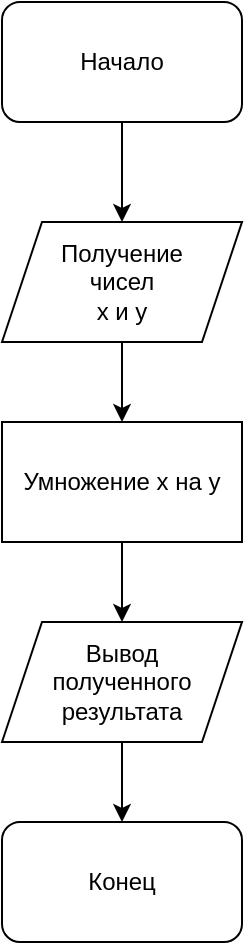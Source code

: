 <mxfile version="15.7.3" type="github"><diagram id="EIAgnzDnd5t5MHS1jYJL" name="Page-1"><mxGraphModel dx="1038" dy="547" grid="1" gridSize="10" guides="1" tooltips="1" connect="1" arrows="1" fold="1" page="1" pageScale="1" pageWidth="827" pageHeight="1169" math="0" shadow="0"><root><mxCell id="0"/><mxCell id="1" parent="0"/><mxCell id="EKVW1PWlciFP4PvNkiXo-1" value="Начало" style="rounded=1;whiteSpace=wrap;html=1;" vertex="1" parent="1"><mxGeometry x="330" y="40" width="120" height="60" as="geometry"/></mxCell><mxCell id="EKVW1PWlciFP4PvNkiXo-7" value="" style="edgeStyle=orthogonalEdgeStyle;rounded=0;orthogonalLoop=1;jettySize=auto;html=1;" edge="1" parent="1" source="EKVW1PWlciFP4PvNkiXo-2" target="EKVW1PWlciFP4PvNkiXo-6"><mxGeometry relative="1" as="geometry"/></mxCell><mxCell id="EKVW1PWlciFP4PvNkiXo-2" value="Получение&lt;br&gt;чисел&lt;br&gt;х и у" style="shape=parallelogram;perimeter=parallelogramPerimeter;whiteSpace=wrap;html=1;fixedSize=1;" vertex="1" parent="1"><mxGeometry x="330" y="150" width="120" height="60" as="geometry"/></mxCell><mxCell id="EKVW1PWlciFP4PvNkiXo-3" value="" style="endArrow=classic;html=1;rounded=0;entryX=0.5;entryY=0;entryDx=0;entryDy=0;exitX=0.5;exitY=1;exitDx=0;exitDy=0;" edge="1" parent="1" source="EKVW1PWlciFP4PvNkiXo-1" target="EKVW1PWlciFP4PvNkiXo-2"><mxGeometry width="50" height="50" relative="1" as="geometry"><mxPoint x="360" y="150" as="sourcePoint"/><mxPoint x="410" y="100" as="targetPoint"/></mxGeometry></mxCell><mxCell id="EKVW1PWlciFP4PvNkiXo-9" value="" style="edgeStyle=orthogonalEdgeStyle;rounded=0;orthogonalLoop=1;jettySize=auto;html=1;" edge="1" parent="1" source="EKVW1PWlciFP4PvNkiXo-6" target="EKVW1PWlciFP4PvNkiXo-8"><mxGeometry relative="1" as="geometry"/></mxCell><mxCell id="EKVW1PWlciFP4PvNkiXo-6" value="Умножение х на у" style="rounded=0;whiteSpace=wrap;html=1;" vertex="1" parent="1"><mxGeometry x="330" y="250" width="120" height="60" as="geometry"/></mxCell><mxCell id="EKVW1PWlciFP4PvNkiXo-11" value="" style="edgeStyle=orthogonalEdgeStyle;rounded=0;orthogonalLoop=1;jettySize=auto;html=1;" edge="1" parent="1" source="EKVW1PWlciFP4PvNkiXo-8" target="EKVW1PWlciFP4PvNkiXo-10"><mxGeometry relative="1" as="geometry"/></mxCell><mxCell id="EKVW1PWlciFP4PvNkiXo-8" value="Вывод&lt;br&gt;полученного&lt;br&gt;результата" style="shape=parallelogram;perimeter=parallelogramPerimeter;whiteSpace=wrap;html=1;fixedSize=1;" vertex="1" parent="1"><mxGeometry x="330" y="350" width="120" height="60" as="geometry"/></mxCell><mxCell id="EKVW1PWlciFP4PvNkiXo-10" value="Конец" style="rounded=1;whiteSpace=wrap;html=1;" vertex="1" parent="1"><mxGeometry x="330" y="450" width="120" height="60" as="geometry"/></mxCell></root></mxGraphModel></diagram></mxfile>